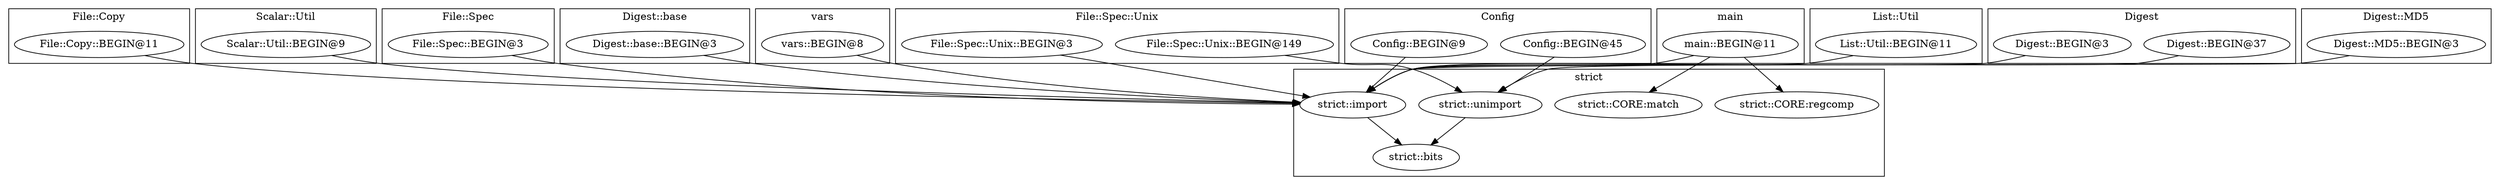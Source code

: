 digraph {
graph [overlap=false]
subgraph cluster_File_Copy {
	label="File::Copy";
	"File::Copy::BEGIN@11";
}
subgraph cluster_Scalar_Util {
	label="Scalar::Util";
	"Scalar::Util::BEGIN@9";
}
subgraph cluster_File_Spec {
	label="File::Spec";
	"File::Spec::BEGIN@3";
}
subgraph cluster_Digest_base {
	label="Digest::base";
	"Digest::base::BEGIN@3";
}
subgraph cluster_vars {
	label="vars";
	"vars::BEGIN@8";
}
subgraph cluster_File_Spec_Unix {
	label="File::Spec::Unix";
	"File::Spec::Unix::BEGIN@3";
	"File::Spec::Unix::BEGIN@149";
}
subgraph cluster_Config {
	label="Config";
	"Config::BEGIN@45";
	"Config::BEGIN@9";
}
subgraph cluster_main {
	label="main";
	"main::BEGIN@11";
}
subgraph cluster_List_Util {
	label="List::Util";
	"List::Util::BEGIN@11";
}
subgraph cluster_strict {
	label="strict";
	"strict::import";
	"strict::CORE:regcomp";
	"strict::unimport";
	"strict::bits";
	"strict::CORE:match";
}
subgraph cluster_Digest {
	label="Digest";
	"Digest::BEGIN@3";
	"Digest::BEGIN@37";
}
subgraph cluster_Digest_MD5 {
	label="Digest::MD5";
	"Digest::MD5::BEGIN@3";
}
"main::BEGIN@11" -> "strict::CORE:match";
"strict::import" -> "strict::bits";
"strict::unimport" -> "strict::bits";
"Config::BEGIN@45" -> "strict::unimport";
"Digest::BEGIN@37" -> "strict::unimport";
"File::Spec::Unix::BEGIN@149" -> "strict::unimport";
"main::BEGIN@11" -> "strict::CORE:regcomp";
"List::Util::BEGIN@11" -> "strict::import";
"Scalar::Util::BEGIN@9" -> "strict::import";
"Digest::MD5::BEGIN@3" -> "strict::import";
"File::Spec::BEGIN@3" -> "strict::import";
"vars::BEGIN@8" -> "strict::import";
"File::Copy::BEGIN@11" -> "strict::import";
"Config::BEGIN@9" -> "strict::import";
"Digest::base::BEGIN@3" -> "strict::import";
"Digest::BEGIN@3" -> "strict::import";
"File::Spec::Unix::BEGIN@3" -> "strict::import";
"main::BEGIN@11" -> "strict::import";
}
